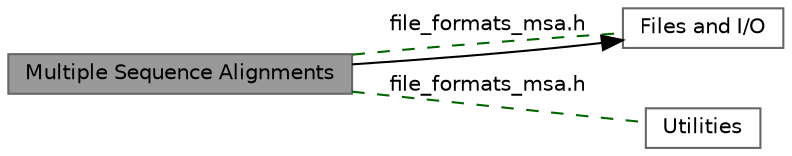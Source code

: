 digraph "Multiple Sequence Alignments"
{
 // INTERACTIVE_SVG=YES
 // LATEX_PDF_SIZE
  bgcolor="transparent";
  edge [fontname=Helvetica,fontsize=10,labelfontname=Helvetica,labelfontsize=10];
  node [fontname=Helvetica,fontsize=10,shape=box,height=0.2,width=0.4];
  rankdir=LR;
  Node1 [label="Multiple Sequence Alignments",height=0.2,width=0.4,color="gray40", fillcolor="grey60", style="filled", fontcolor="black",tooltip="Functions to read/write multiple sequence alignments (MSA) in various file formats."];
  Node2 [label="Files and I/O",height=0.2,width=0.4,color="grey40", fillcolor="white", style="filled",URL="$group__file__utils.html",tooltip="Functions to parse, write, and convert various file formats and to deal with file system related issu..."];
  Node3 [label="Utilities",height=0.2,width=0.4,color="grey40", fillcolor="white", style="filled",URL="$group__utils.html",tooltip=" "];
  Node2->Node1 [shape=plaintext, dir="back", style="solid"];
  Node1->Node3 [shape=plaintext, label="file_formats_msa.h", color="darkgreen", dir="none", style="dashed"];
  Node1->Node2 [shape=plaintext, label="file_formats_msa.h", color="darkgreen", dir="none", style="dashed"];
}
